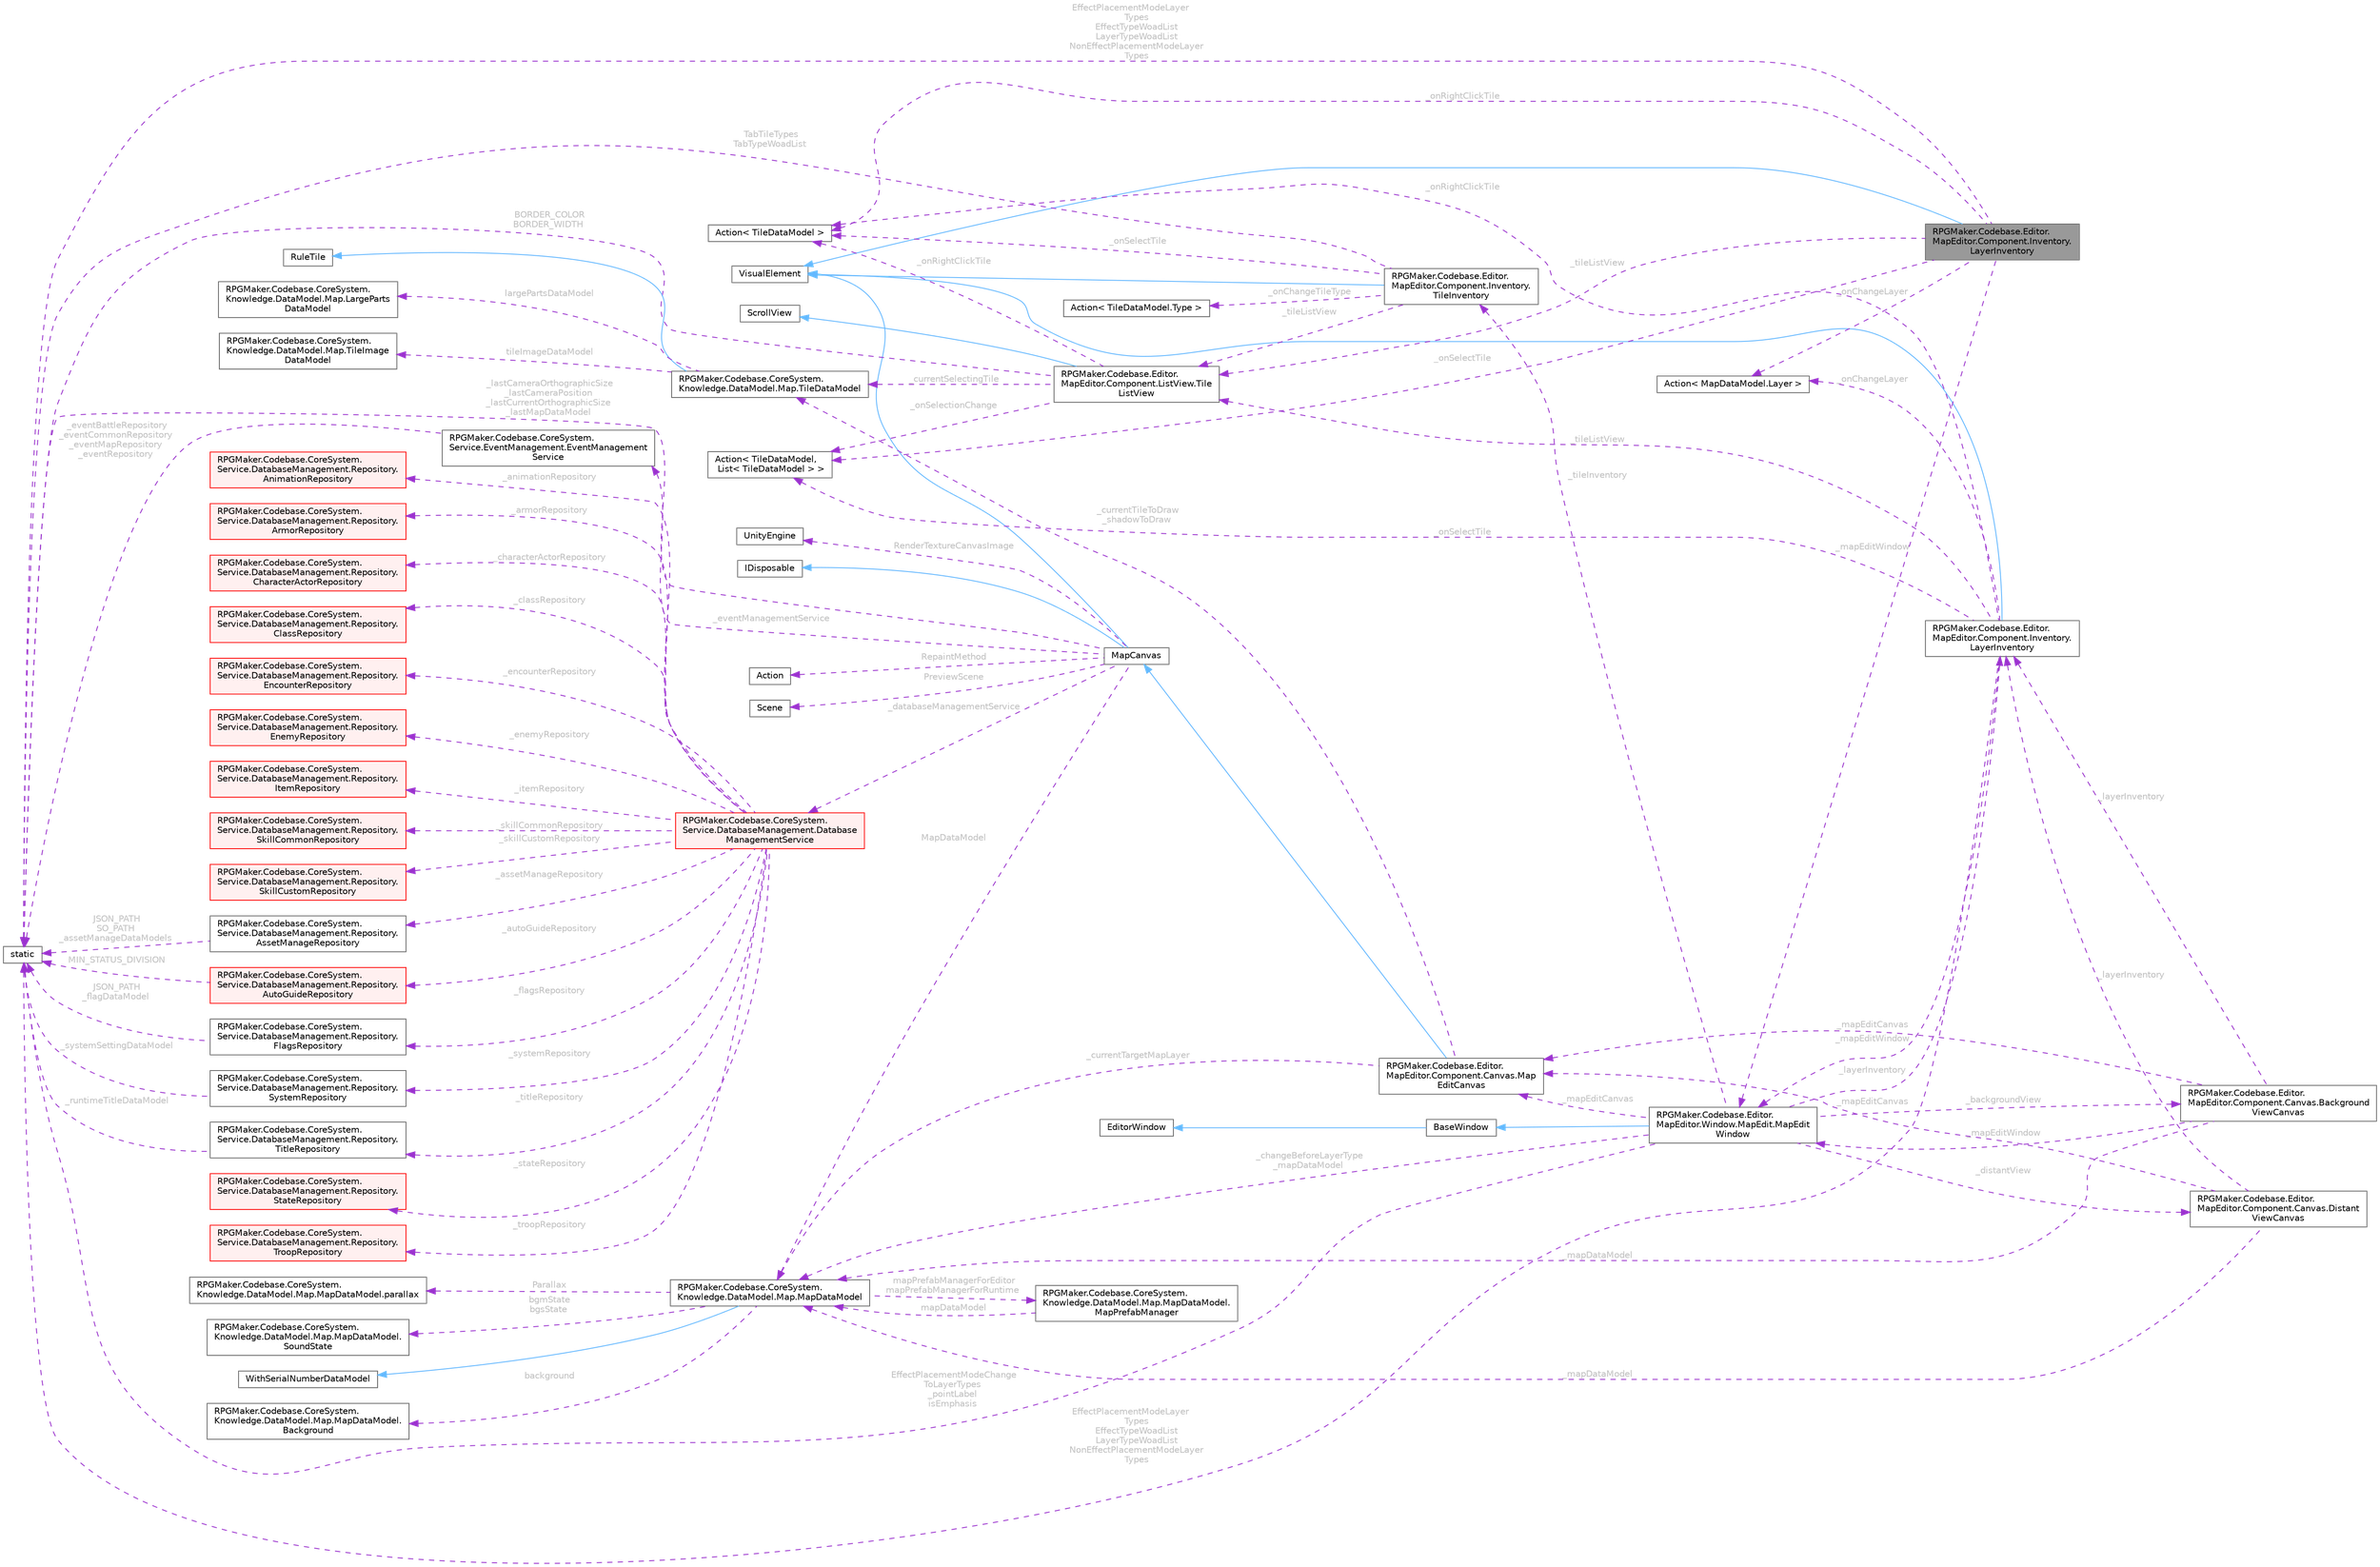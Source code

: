 digraph "RPGMaker.Codebase.Editor.MapEditor.Component.Inventory.LayerInventory"
{
 // LATEX_PDF_SIZE
  bgcolor="transparent";
  edge [fontname=Helvetica,fontsize=10,labelfontname=Helvetica,labelfontsize=10];
  node [fontname=Helvetica,fontsize=10,shape=box,height=0.2,width=0.4];
  rankdir="LR";
  Node1 [id="Node000001",label="RPGMaker.Codebase.Editor.\lMapEditor.Component.Inventory.\lLayerInventory",height=0.2,width=0.4,color="gray40", fillcolor="grey60", style="filled", fontcolor="black",tooltip=" "];
  Node2 -> Node1 [id="edge1_Node000001_Node000002",dir="back",color="steelblue1",style="solid",tooltip=" "];
  Node2 [id="Node000002",label="VisualElement",height=0.2,width=0.4,color="gray40", fillcolor="white", style="filled",tooltip=" "];
  Node3 -> Node1 [id="edge2_Node000001_Node000003",dir="back",color="darkorchid3",style="dashed",tooltip=" ",label=" EffectPlacementModeLayer\lTypes\nEffectTypeWoadList\nLayerTypeWoadList\nNonEffectPlacementModeLayer\lTypes",fontcolor="grey" ];
  Node3 [id="Node000003",label="static",height=0.2,width=0.4,color="gray40", fillcolor="white", style="filled",tooltip=" "];
  Node4 -> Node1 [id="edge3_Node000001_Node000004",dir="back",color="darkorchid3",style="dashed",tooltip=" ",label=" _onChangeLayer",fontcolor="grey" ];
  Node4 [id="Node000004",label="Action\< MapDataModel.Layer \>",height=0.2,width=0.4,color="gray40", fillcolor="white", style="filled",tooltip=" "];
  Node5 -> Node1 [id="edge4_Node000001_Node000005",dir="back",color="darkorchid3",style="dashed",tooltip=" ",label=" _onRightClickTile",fontcolor="grey" ];
  Node5 [id="Node000005",label="Action\< TileDataModel \>",height=0.2,width=0.4,color="gray40", fillcolor="white", style="filled",tooltip=" "];
  Node6 -> Node1 [id="edge5_Node000001_Node000006",dir="back",color="darkorchid3",style="dashed",tooltip=" ",label=" _onSelectTile",fontcolor="grey" ];
  Node6 [id="Node000006",label="Action\< TileDataModel,\l List\< TileDataModel \> \>",height=0.2,width=0.4,color="gray40", fillcolor="white", style="filled",tooltip=" "];
  Node7 -> Node1 [id="edge6_Node000001_Node000007",dir="back",color="darkorchid3",style="dashed",tooltip=" ",label=" _mapEditWindow",fontcolor="grey" ];
  Node7 [id="Node000007",label="RPGMaker.Codebase.Editor.\lMapEditor.Window.MapEdit.MapEdit\lWindow",height=0.2,width=0.4,color="gray40", fillcolor="white", style="filled",URL="$d9/d6e/class_r_p_g_maker_1_1_codebase_1_1_editor_1_1_map_editor_1_1_window_1_1_map_edit_1_1_map_edit_window.html",tooltip="マップ編集ウィンドウ."];
  Node8 -> Node7 [id="edge7_Node000007_Node000008",dir="back",color="steelblue1",style="solid",tooltip=" "];
  Node8 [id="Node000008",label="BaseWindow",height=0.2,width=0.4,color="gray40", fillcolor="white", style="filled",URL="$de/d8f/class_r_p_g_maker_1_1_codebase_1_1_editor_1_1_common_1_1_base_window.html",tooltip="メニュー、ヒエラルキー、シーン、インスペクターウィンドウの基底抽象クラス."];
  Node9 -> Node8 [id="edge8_Node000008_Node000009",dir="back",color="steelblue1",style="solid",tooltip=" "];
  Node9 [id="Node000009",label="EditorWindow",height=0.2,width=0.4,color="gray40", fillcolor="white", style="filled",tooltip=" "];
  Node3 -> Node7 [id="edge9_Node000007_Node000003",dir="back",color="darkorchid3",style="dashed",tooltip=" ",label=" EffectPlacementModeChange\lToLayerTypes\n_pointLabel\nisEmphasis",fontcolor="grey" ];
  Node10 -> Node7 [id="edge10_Node000007_Node000010",dir="back",color="darkorchid3",style="dashed",tooltip=" ",label=" _changeBeforeLayerType\n_mapDataModel",fontcolor="grey" ];
  Node10 [id="Node000010",label="RPGMaker.Codebase.CoreSystem.\lKnowledge.DataModel.Map.MapDataModel",height=0.2,width=0.4,color="gray40", fillcolor="white", style="filled",URL="$d8/d51/class_r_p_g_maker_1_1_codebase_1_1_core_system_1_1_knowledge_1_1_data_model_1_1_map_1_1_map_data_model.html",tooltip="マップ・データ・モデル"];
  Node11 -> Node10 [id="edge11_Node000010_Node000011",dir="back",color="steelblue1",style="solid",tooltip=" "];
  Node11 [id="Node000011",label="WithSerialNumberDataModel",height=0.2,width=0.4,color="gray40", fillcolor="white", style="filled",tooltip=" "];
  Node12 -> Node10 [id="edge12_Node000010_Node000012",dir="back",color="darkorchid3",style="dashed",tooltip=" ",label=" background",fontcolor="grey" ];
  Node12 [id="Node000012",label="RPGMaker.Codebase.CoreSystem.\lKnowledge.DataModel.Map.MapDataModel.\lBackground",height=0.2,width=0.4,color="gray40", fillcolor="white", style="filled",URL="$d0/d66/class_r_p_g_maker_1_1_codebase_1_1_core_system_1_1_knowledge_1_1_data_model_1_1_map_1_1_map_data_model_1_1_background.html",tooltip=" "];
  Node13 -> Node10 [id="edge13_Node000010_Node000013",dir="back",color="darkorchid3",style="dashed",tooltip=" ",label=" Parallax",fontcolor="grey" ];
  Node13 [id="Node000013",label="RPGMaker.Codebase.CoreSystem.\lKnowledge.DataModel.Map.MapDataModel.parallax",height=0.2,width=0.4,color="gray40", fillcolor="white", style="filled",URL="$d6/d59/class_r_p_g_maker_1_1_codebase_1_1_core_system_1_1_knowledge_1_1_data_model_1_1_map_1_1_map_data_model_1_1parallax.html",tooltip=" "];
  Node14 -> Node10 [id="edge14_Node000010_Node000014",dir="back",color="darkorchid3",style="dashed",tooltip=" ",label=" bgmState\nbgsState",fontcolor="grey" ];
  Node14 [id="Node000014",label="RPGMaker.Codebase.CoreSystem.\lKnowledge.DataModel.Map.MapDataModel.\lSoundState",height=0.2,width=0.4,color="gray40", fillcolor="white", style="filled",URL="$dc/d49/class_r_p_g_maker_1_1_codebase_1_1_core_system_1_1_knowledge_1_1_data_model_1_1_map_1_1_map_data_model_1_1_sound_state.html",tooltip=" "];
  Node15 -> Node10 [id="edge15_Node000010_Node000015",dir="back",color="darkorchid3",style="dashed",tooltip=" ",label=" mapPrefabManagerForEditor\nmapPrefabManagerForRuntime",fontcolor="grey" ];
  Node15 [id="Node000015",label="RPGMaker.Codebase.CoreSystem.\lKnowledge.DataModel.Map.MapDataModel.\lMapPrefabManager",height=0.2,width=0.4,color="gray40", fillcolor="white", style="filled",URL="$dd/db9/class_r_p_g_maker_1_1_codebase_1_1_core_system_1_1_knowledge_1_1_data_model_1_1_map_1_1_map_data_model_1_1_map_prefab_manager.html",tooltip=" "];
  Node10 -> Node15 [id="edge16_Node000015_Node000010",dir="back",color="darkorchid3",style="dashed",tooltip=" ",label=" mapDataModel",fontcolor="grey" ];
  Node16 -> Node7 [id="edge17_Node000007_Node000016",dir="back",color="darkorchid3",style="dashed",tooltip=" ",label=" _mapEditCanvas",fontcolor="grey" ];
  Node16 [id="Node000016",label="RPGMaker.Codebase.Editor.\lMapEditor.Component.Canvas.Map\lEditCanvas",height=0.2,width=0.4,color="gray40", fillcolor="white", style="filled",URL="$d9/df5/class_r_p_g_maker_1_1_codebase_1_1_editor_1_1_map_editor_1_1_component_1_1_canvas_1_1_map_edit_canvas.html",tooltip=" "];
  Node17 -> Node16 [id="edge18_Node000016_Node000017",dir="back",color="steelblue1",style="solid",tooltip=" "];
  Node17 [id="Node000017",label="MapCanvas",height=0.2,width=0.4,color="gray40", fillcolor="white", style="filled",URL="$da/d63/class_r_p_g_maker_1_1_codebase_1_1_editor_1_1_map_editor_1_1_component_1_1_canvas_1_1_map_canvas.html",tooltip=" "];
  Node2 -> Node17 [id="edge19_Node000017_Node000002",dir="back",color="steelblue1",style="solid",tooltip=" "];
  Node18 -> Node17 [id="edge20_Node000017_Node000018",dir="back",color="steelblue1",style="solid",tooltip=" "];
  Node18 [id="Node000018",label="IDisposable",height=0.2,width=0.4,color="gray40", fillcolor="white", style="filled",tooltip=" "];
  Node10 -> Node17 [id="edge21_Node000017_Node000010",dir="back",color="darkorchid3",style="dashed",tooltip=" ",label=" MapDataModel",fontcolor="grey" ];
  Node19 -> Node17 [id="edge22_Node000017_Node000019",dir="back",color="darkorchid3",style="dashed",tooltip=" ",label=" RepaintMethod",fontcolor="grey" ];
  Node19 [id="Node000019",label="Action",height=0.2,width=0.4,color="gray40", fillcolor="white", style="filled",tooltip=" "];
  Node20 -> Node17 [id="edge23_Node000017_Node000020",dir="back",color="darkorchid3",style="dashed",tooltip=" ",label=" PreviewScene",fontcolor="grey" ];
  Node20 [id="Node000020",label="Scene",height=0.2,width=0.4,color="gray40", fillcolor="white", style="filled",tooltip=" "];
  Node21 -> Node17 [id="edge24_Node000017_Node000021",dir="back",color="darkorchid3",style="dashed",tooltip=" ",label=" RenderTextureCanvasImage",fontcolor="grey" ];
  Node21 [id="Node000021",label="UnityEngine",height=0.2,width=0.4,color="gray40", fillcolor="white", style="filled",tooltip=" "];
  Node3 -> Node17 [id="edge25_Node000017_Node000003",dir="back",color="darkorchid3",style="dashed",tooltip=" ",label=" _lastCameraOrthographicSize\n_lastCameraPosition\n_lastCurrentOrthographicSize\n_lastMapDataModel",fontcolor="grey" ];
  Node22 -> Node17 [id="edge26_Node000017_Node000022",dir="back",color="darkorchid3",style="dashed",tooltip=" ",label=" _eventManagementService",fontcolor="grey" ];
  Node22 [id="Node000022",label="RPGMaker.Codebase.CoreSystem.\lService.EventManagement.EventManagement\lService",height=0.2,width=0.4,color="gray40", fillcolor="white", style="filled",URL="$d5/d7b/class_r_p_g_maker_1_1_codebase_1_1_core_system_1_1_service_1_1_event_management_1_1_event_management_service.html",tooltip=" "];
  Node3 -> Node22 [id="edge27_Node000022_Node000003",dir="back",color="darkorchid3",style="dashed",tooltip=" ",label=" _eventBattleRepository\n_eventCommonRepository\n_eventMapRepository\n_eventRepository",fontcolor="grey" ];
  Node23 -> Node17 [id="edge28_Node000017_Node000023",dir="back",color="darkorchid3",style="dashed",tooltip=" ",label=" _databaseManagementService",fontcolor="grey" ];
  Node23 [id="Node000023",label="RPGMaker.Codebase.CoreSystem.\lService.DatabaseManagement.Database\lManagementService",height=0.2,width=0.4,color="red", fillcolor="#FFF0F0", style="filled",URL="$db/db0/class_r_p_g_maker_1_1_codebase_1_1_core_system_1_1_service_1_1_database_management_1_1_database_management_service.html",tooltip=" "];
  Node24 -> Node23 [id="edge29_Node000023_Node000024",dir="back",color="darkorchid3",style="dashed",tooltip=" ",label=" _animationRepository",fontcolor="grey" ];
  Node24 [id="Node000024",label="RPGMaker.Codebase.CoreSystem.\lService.DatabaseManagement.Repository.\lAnimationRepository",height=0.2,width=0.4,color="red", fillcolor="#FFF0F0", style="filled",URL="$d5/deb/class_r_p_g_maker_1_1_codebase_1_1_core_system_1_1_service_1_1_database_management_1_1_repository_1_1_animation_repository.html",tooltip=" "];
  Node26 -> Node23 [id="edge30_Node000023_Node000026",dir="back",color="darkorchid3",style="dashed",tooltip=" ",label=" _armorRepository",fontcolor="grey" ];
  Node26 [id="Node000026",label="RPGMaker.Codebase.CoreSystem.\lService.DatabaseManagement.Repository.\lArmorRepository",height=0.2,width=0.4,color="red", fillcolor="#FFF0F0", style="filled",URL="$d5/d5e/class_r_p_g_maker_1_1_codebase_1_1_core_system_1_1_service_1_1_database_management_1_1_repository_1_1_armor_repository.html",tooltip=" "];
  Node28 -> Node23 [id="edge31_Node000023_Node000028",dir="back",color="darkorchid3",style="dashed",tooltip=" ",label=" _assetManageRepository",fontcolor="grey" ];
  Node28 [id="Node000028",label="RPGMaker.Codebase.CoreSystem.\lService.DatabaseManagement.Repository.\lAssetManageRepository",height=0.2,width=0.4,color="gray40", fillcolor="white", style="filled",URL="$d7/db3/class_r_p_g_maker_1_1_codebase_1_1_core_system_1_1_service_1_1_database_management_1_1_repository_1_1_asset_manage_repository.html",tooltip=" "];
  Node3 -> Node28 [id="edge32_Node000028_Node000003",dir="back",color="darkorchid3",style="dashed",tooltip=" ",label=" JSON_PATH\nSO_PATH\n_assetManageDataModels",fontcolor="grey" ];
  Node29 -> Node23 [id="edge33_Node000023_Node000029",dir="back",color="darkorchid3",style="dashed",tooltip=" ",label=" _autoGuideRepository",fontcolor="grey" ];
  Node29 [id="Node000029",label="RPGMaker.Codebase.CoreSystem.\lService.DatabaseManagement.Repository.\lAutoGuideRepository",height=0.2,width=0.4,color="red", fillcolor="#FFF0F0", style="filled",URL="$dc/d23/class_r_p_g_maker_1_1_codebase_1_1_core_system_1_1_service_1_1_database_management_1_1_repository_1_1_auto_guide_repository.html",tooltip=" "];
  Node3 -> Node29 [id="edge34_Node000029_Node000003",dir="back",color="darkorchid3",style="dashed",tooltip=" ",label=" MIN_STATUS_DIVISION",fontcolor="grey" ];
  Node31 -> Node23 [id="edge35_Node000023_Node000031",dir="back",color="darkorchid3",style="dashed",tooltip=" ",label=" _characterActorRepository",fontcolor="grey" ];
  Node31 [id="Node000031",label="RPGMaker.Codebase.CoreSystem.\lService.DatabaseManagement.Repository.\lCharacterActorRepository",height=0.2,width=0.4,color="red", fillcolor="#FFF0F0", style="filled",URL="$dc/d27/class_r_p_g_maker_1_1_codebase_1_1_core_system_1_1_service_1_1_database_management_1_1_repositor67544213d6af3013901ca89c3e4d5d21.html",tooltip=" "];
  Node33 -> Node23 [id="edge36_Node000023_Node000033",dir="back",color="darkorchid3",style="dashed",tooltip=" ",label=" _classRepository",fontcolor="grey" ];
  Node33 [id="Node000033",label="RPGMaker.Codebase.CoreSystem.\lService.DatabaseManagement.Repository.\lClassRepository",height=0.2,width=0.4,color="red", fillcolor="#FFF0F0", style="filled",URL="$d5/df3/class_r_p_g_maker_1_1_codebase_1_1_core_system_1_1_service_1_1_database_management_1_1_repository_1_1_class_repository.html",tooltip=" "];
  Node35 -> Node23 [id="edge37_Node000023_Node000035",dir="back",color="darkorchid3",style="dashed",tooltip=" ",label=" _encounterRepository",fontcolor="grey" ];
  Node35 [id="Node000035",label="RPGMaker.Codebase.CoreSystem.\lService.DatabaseManagement.Repository.\lEncounterRepository",height=0.2,width=0.4,color="red", fillcolor="#FFF0F0", style="filled",URL="$d3/dae/class_r_p_g_maker_1_1_codebase_1_1_core_system_1_1_service_1_1_database_management_1_1_repository_1_1_encounter_repository.html",tooltip=" "];
  Node37 -> Node23 [id="edge38_Node000023_Node000037",dir="back",color="darkorchid3",style="dashed",tooltip=" ",label=" _enemyRepository",fontcolor="grey" ];
  Node37 [id="Node000037",label="RPGMaker.Codebase.CoreSystem.\lService.DatabaseManagement.Repository.\lEnemyRepository",height=0.2,width=0.4,color="red", fillcolor="#FFF0F0", style="filled",URL="$d4/d59/class_r_p_g_maker_1_1_codebase_1_1_core_system_1_1_service_1_1_database_management_1_1_repository_1_1_enemy_repository.html",tooltip=" "];
  Node39 -> Node23 [id="edge39_Node000023_Node000039",dir="back",color="darkorchid3",style="dashed",tooltip=" ",label=" _flagsRepository",fontcolor="grey" ];
  Node39 [id="Node000039",label="RPGMaker.Codebase.CoreSystem.\lService.DatabaseManagement.Repository.\lFlagsRepository",height=0.2,width=0.4,color="gray40", fillcolor="white", style="filled",URL="$dd/db4/class_r_p_g_maker_1_1_codebase_1_1_core_system_1_1_service_1_1_database_management_1_1_repository_1_1_flags_repository.html",tooltip=" "];
  Node3 -> Node39 [id="edge40_Node000039_Node000003",dir="back",color="darkorchid3",style="dashed",tooltip=" ",label=" JSON_PATH\n_flagDataModel",fontcolor="grey" ];
  Node40 -> Node23 [id="edge41_Node000023_Node000040",dir="back",color="darkorchid3",style="dashed",tooltip=" ",label=" _itemRepository",fontcolor="grey" ];
  Node40 [id="Node000040",label="RPGMaker.Codebase.CoreSystem.\lService.DatabaseManagement.Repository.\lItemRepository",height=0.2,width=0.4,color="red", fillcolor="#FFF0F0", style="filled",URL="$dd/d1d/class_r_p_g_maker_1_1_codebase_1_1_core_system_1_1_service_1_1_database_management_1_1_repository_1_1_item_repository.html",tooltip=" "];
  Node42 -> Node23 [id="edge42_Node000023_Node000042",dir="back",color="darkorchid3",style="dashed",tooltip=" ",label=" _skillCommonRepository",fontcolor="grey" ];
  Node42 [id="Node000042",label="RPGMaker.Codebase.CoreSystem.\lService.DatabaseManagement.Repository.\lSkillCommonRepository",height=0.2,width=0.4,color="red", fillcolor="#FFF0F0", style="filled",URL="$da/d52/class_r_p_g_maker_1_1_codebase_1_1_core_system_1_1_service_1_1_database_management_1_1_repository_1_1_skill_common_repository.html",tooltip=" "];
  Node44 -> Node23 [id="edge43_Node000023_Node000044",dir="back",color="darkorchid3",style="dashed",tooltip=" ",label=" _skillCustomRepository",fontcolor="grey" ];
  Node44 [id="Node000044",label="RPGMaker.Codebase.CoreSystem.\lService.DatabaseManagement.Repository.\lSkillCustomRepository",height=0.2,width=0.4,color="red", fillcolor="#FFF0F0", style="filled",URL="$df/d9d/class_r_p_g_maker_1_1_codebase_1_1_core_system_1_1_service_1_1_database_management_1_1_repository_1_1_skill_custom_repository.html",tooltip=" "];
  Node46 -> Node23 [id="edge44_Node000023_Node000046",dir="back",color="darkorchid3",style="dashed",tooltip=" ",label=" _stateRepository",fontcolor="grey" ];
  Node46 [id="Node000046",label="RPGMaker.Codebase.CoreSystem.\lService.DatabaseManagement.Repository.\lStateRepository",height=0.2,width=0.4,color="red", fillcolor="#FFF0F0", style="filled",URL="$d0/d34/class_r_p_g_maker_1_1_codebase_1_1_core_system_1_1_service_1_1_database_management_1_1_repository_1_1_state_repository.html",tooltip=" "];
  Node48 -> Node23 [id="edge45_Node000023_Node000048",dir="back",color="darkorchid3",style="dashed",tooltip=" ",label=" _systemRepository",fontcolor="grey" ];
  Node48 [id="Node000048",label="RPGMaker.Codebase.CoreSystem.\lService.DatabaseManagement.Repository.\lSystemRepository",height=0.2,width=0.4,color="gray40", fillcolor="white", style="filled",URL="$d6/d55/class_r_p_g_maker_1_1_codebase_1_1_core_system_1_1_service_1_1_database_management_1_1_repository_1_1_system_repository.html",tooltip=" "];
  Node3 -> Node48 [id="edge46_Node000048_Node000003",dir="back",color="darkorchid3",style="dashed",tooltip=" ",label=" _systemSettingDataModel",fontcolor="grey" ];
  Node49 -> Node23 [id="edge47_Node000023_Node000049",dir="back",color="darkorchid3",style="dashed",tooltip=" ",label=" _titleRepository",fontcolor="grey" ];
  Node49 [id="Node000049",label="RPGMaker.Codebase.CoreSystem.\lService.DatabaseManagement.Repository.\lTitleRepository",height=0.2,width=0.4,color="gray40", fillcolor="white", style="filled",URL="$d6/d61/class_r_p_g_maker_1_1_codebase_1_1_core_system_1_1_service_1_1_database_management_1_1_repository_1_1_title_repository.html",tooltip=" "];
  Node3 -> Node49 [id="edge48_Node000049_Node000003",dir="back",color="darkorchid3",style="dashed",tooltip=" ",label=" _runtimeTitleDataModel",fontcolor="grey" ];
  Node50 -> Node23 [id="edge49_Node000023_Node000050",dir="back",color="darkorchid3",style="dashed",tooltip=" ",label=" _troopRepository",fontcolor="grey" ];
  Node50 [id="Node000050",label="RPGMaker.Codebase.CoreSystem.\lService.DatabaseManagement.Repository.\lTroopRepository",height=0.2,width=0.4,color="red", fillcolor="#FFF0F0", style="filled",URL="$d6/d3e/class_r_p_g_maker_1_1_codebase_1_1_core_system_1_1_service_1_1_database_management_1_1_repository_1_1_troop_repository.html",tooltip=" "];
  Node10 -> Node16 [id="edge50_Node000016_Node000010",dir="back",color="darkorchid3",style="dashed",tooltip=" ",label=" _currentTargetMapLayer",fontcolor="grey" ];
  Node58 -> Node16 [id="edge51_Node000016_Node000058",dir="back",color="darkorchid3",style="dashed",tooltip=" ",label=" _currentTileToDraw\n_shadowToDraw",fontcolor="grey" ];
  Node58 [id="Node000058",label="RPGMaker.Codebase.CoreSystem.\lKnowledge.DataModel.Map.TileDataModel",height=0.2,width=0.4,color="gray40", fillcolor="white", style="filled",URL="$d8/d26/class_r_p_g_maker_1_1_codebase_1_1_core_system_1_1_knowledge_1_1_data_model_1_1_map_1_1_tile_data_model.html",tooltip="タイル・データ・モデル"];
  Node59 -> Node58 [id="edge52_Node000058_Node000059",dir="back",color="steelblue1",style="solid",tooltip=" "];
  Node59 [id="Node000059",label="RuleTile",height=0.2,width=0.4,color="gray40", fillcolor="white", style="filled",tooltip=" "];
  Node60 -> Node58 [id="edge53_Node000058_Node000060",dir="back",color="darkorchid3",style="dashed",tooltip=" ",label=" largePartsDataModel",fontcolor="grey" ];
  Node60 [id="Node000060",label="RPGMaker.Codebase.CoreSystem.\lKnowledge.DataModel.Map.LargeParts\lDataModel",height=0.2,width=0.4,color="gray40", fillcolor="white", style="filled",URL="$d2/d0f/class_r_p_g_maker_1_1_codebase_1_1_core_system_1_1_knowledge_1_1_data_model_1_1_map_1_1_large_parts_data_model.html",tooltip="大パーツ・データ・モデル"];
  Node61 -> Node58 [id="edge54_Node000058_Node000061",dir="back",color="darkorchid3",style="dashed",tooltip=" ",label=" tileImageDataModel",fontcolor="grey" ];
  Node61 [id="Node000061",label="RPGMaker.Codebase.CoreSystem.\lKnowledge.DataModel.Map.TileImage\lDataModel",height=0.2,width=0.4,color="gray40", fillcolor="white", style="filled",URL="$d2/d8c/class_r_p_g_maker_1_1_codebase_1_1_core_system_1_1_knowledge_1_1_data_model_1_1_map_1_1_tile_image_data_model.html",tooltip="タイル・イメージ・データ・モデル"];
  Node62 -> Node7 [id="edge55_Node000007_Node000062",dir="back",color="darkorchid3",style="dashed",tooltip=" ",label=" _backgroundView",fontcolor="grey" ];
  Node62 [id="Node000062",label="RPGMaker.Codebase.Editor.\lMapEditor.Component.Canvas.Background\lViewCanvas",height=0.2,width=0.4,color="gray40", fillcolor="white", style="filled",URL="$df/d65/class_r_p_g_maker_1_1_codebase_1_1_editor_1_1_map_editor_1_1_component_1_1_canvas_1_1_background_view_canvas.html",tooltip="背景ビュー管理用"];
  Node63 -> Node62 [id="edge56_Node000062_Node000063",dir="back",color="darkorchid3",style="dashed",tooltip=" ",label=" _layerInventory",fontcolor="grey" ];
  Node63 [id="Node000063",label="RPGMaker.Codebase.Editor.\lMapEditor.Component.Inventory.\lLayerInventory",height=0.2,width=0.4,color="gray40", fillcolor="white", style="filled",URL="$d8/d01/class_r_p_g_maker_1_1_codebase_1_1_editor_1_1_map_editor_1_1_component_1_1_inventory_1_1_layer_inventory.html",tooltip=" "];
  Node2 -> Node63 [id="edge57_Node000063_Node000002",dir="back",color="steelblue1",style="solid",tooltip=" "];
  Node3 -> Node63 [id="edge58_Node000063_Node000003",dir="back",color="darkorchid3",style="dashed",tooltip=" ",label=" EffectPlacementModeLayer\lTypes\nEffectTypeWoadList\nLayerTypeWoadList\nNonEffectPlacementModeLayer\lTypes",fontcolor="grey" ];
  Node4 -> Node63 [id="edge59_Node000063_Node000004",dir="back",color="darkorchid3",style="dashed",tooltip=" ",label=" _onChangeLayer",fontcolor="grey" ];
  Node5 -> Node63 [id="edge60_Node000063_Node000005",dir="back",color="darkorchid3",style="dashed",tooltip=" ",label=" _onRightClickTile",fontcolor="grey" ];
  Node6 -> Node63 [id="edge61_Node000063_Node000006",dir="back",color="darkorchid3",style="dashed",tooltip=" ",label=" _onSelectTile",fontcolor="grey" ];
  Node7 -> Node63 [id="edge62_Node000063_Node000007",dir="back",color="darkorchid3",style="dashed",tooltip=" ",label=" _mapEditWindow",fontcolor="grey" ];
  Node64 -> Node63 [id="edge63_Node000063_Node000064",dir="back",color="darkorchid3",style="dashed",tooltip=" ",label=" _tileListView",fontcolor="grey" ];
  Node64 [id="Node000064",label="RPGMaker.Codebase.Editor.\lMapEditor.Component.ListView.Tile\lListView",height=0.2,width=0.4,color="gray40", fillcolor="white", style="filled",URL="$dd/d0b/class_r_p_g_maker_1_1_codebase_1_1_editor_1_1_map_editor_1_1_component_1_1_list_view_1_1_tile_list_view.html",tooltip=" "];
  Node65 -> Node64 [id="edge64_Node000064_Node000065",dir="back",color="steelblue1",style="solid",tooltip=" "];
  Node65 [id="Node000065",label="ScrollView",height=0.2,width=0.4,color="gray40", fillcolor="white", style="filled",tooltip=" "];
  Node3 -> Node64 [id="edge65_Node000064_Node000003",dir="back",color="darkorchid3",style="dashed",tooltip=" ",label=" BORDER_COLOR\nBORDER_WIDTH",fontcolor="grey" ];
  Node6 -> Node64 [id="edge66_Node000064_Node000006",dir="back",color="darkorchid3",style="dashed",tooltip=" ",label=" _onSelectionChange",fontcolor="grey" ];
  Node5 -> Node64 [id="edge67_Node000064_Node000005",dir="back",color="darkorchid3",style="dashed",tooltip=" ",label=" _onRightClickTile",fontcolor="grey" ];
  Node58 -> Node64 [id="edge68_Node000064_Node000058",dir="back",color="darkorchid3",style="dashed",tooltip=" ",label=" _currentSelectingTile",fontcolor="grey" ];
  Node10 -> Node62 [id="edge69_Node000062_Node000010",dir="back",color="darkorchid3",style="dashed",tooltip=" ",label=" _mapDataModel",fontcolor="grey" ];
  Node16 -> Node62 [id="edge70_Node000062_Node000016",dir="back",color="darkorchid3",style="dashed",tooltip=" ",label=" _mapEditCanvas",fontcolor="grey" ];
  Node7 -> Node62 [id="edge71_Node000062_Node000007",dir="back",color="darkorchid3",style="dashed",tooltip=" ",label=" _mapEditWindow",fontcolor="grey" ];
  Node66 -> Node7 [id="edge72_Node000007_Node000066",dir="back",color="darkorchid3",style="dashed",tooltip=" ",label=" _distantView",fontcolor="grey" ];
  Node66 [id="Node000066",label="RPGMaker.Codebase.Editor.\lMapEditor.Component.Canvas.Distant\lViewCanvas",height=0.2,width=0.4,color="gray40", fillcolor="white", style="filled",URL="$d8/df0/class_r_p_g_maker_1_1_codebase_1_1_editor_1_1_map_editor_1_1_component_1_1_canvas_1_1_distant_view_canvas.html",tooltip="遠景ビュー管理用"];
  Node63 -> Node66 [id="edge73_Node000066_Node000063",dir="back",color="darkorchid3",style="dashed",tooltip=" ",label=" _layerInventory",fontcolor="grey" ];
  Node10 -> Node66 [id="edge74_Node000066_Node000010",dir="back",color="darkorchid3",style="dashed",tooltip=" ",label=" _mapDataModel",fontcolor="grey" ];
  Node16 -> Node66 [id="edge75_Node000066_Node000016",dir="back",color="darkorchid3",style="dashed",tooltip=" ",label=" _mapEditCanvas",fontcolor="grey" ];
  Node63 -> Node7 [id="edge76_Node000007_Node000063",dir="back",color="darkorchid3",style="dashed",tooltip=" ",label=" _layerInventory",fontcolor="grey" ];
  Node67 -> Node7 [id="edge77_Node000007_Node000067",dir="back",color="darkorchid3",style="dashed",tooltip=" ",label=" _tileInventory",fontcolor="grey" ];
  Node67 [id="Node000067",label="RPGMaker.Codebase.Editor.\lMapEditor.Component.Inventory.\lTileInventory",height=0.2,width=0.4,color="gray40", fillcolor="white", style="filled",URL="$d6/d05/class_r_p_g_maker_1_1_codebase_1_1_editor_1_1_map_editor_1_1_component_1_1_inventory_1_1_tile_inventory.html",tooltip=" "];
  Node2 -> Node67 [id="edge78_Node000067_Node000002",dir="back",color="steelblue1",style="solid",tooltip=" "];
  Node3 -> Node67 [id="edge79_Node000067_Node000003",dir="back",color="darkorchid3",style="dashed",tooltip=" ",label=" TabTileTypes\nTabTypeWoadList",fontcolor="grey" ];
  Node68 -> Node67 [id="edge80_Node000067_Node000068",dir="back",color="darkorchid3",style="dashed",tooltip=" ",label=" _onChangeTileType",fontcolor="grey" ];
  Node68 [id="Node000068",label="Action\< TileDataModel.Type \>",height=0.2,width=0.4,color="gray40", fillcolor="white", style="filled",tooltip=" "];
  Node5 -> Node67 [id="edge81_Node000067_Node000005",dir="back",color="darkorchid3",style="dashed",tooltip=" ",label=" _onSelectTile",fontcolor="grey" ];
  Node64 -> Node67 [id="edge82_Node000067_Node000064",dir="back",color="darkorchid3",style="dashed",tooltip=" ",label=" _tileListView",fontcolor="grey" ];
  Node64 -> Node1 [id="edge83_Node000001_Node000064",dir="back",color="darkorchid3",style="dashed",tooltip=" ",label=" _tileListView",fontcolor="grey" ];
}
